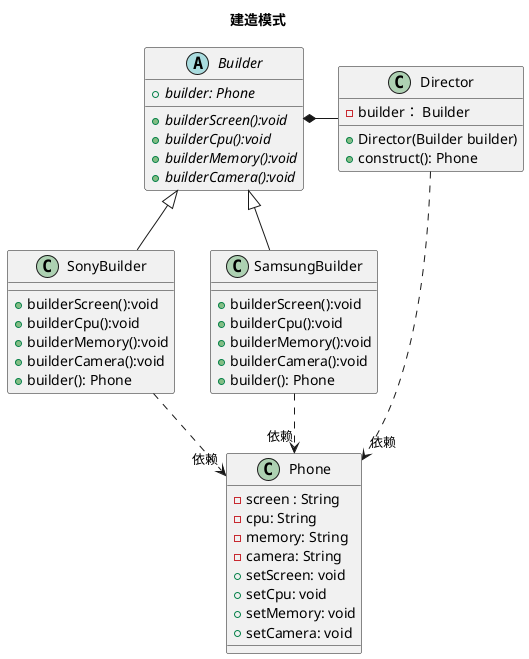 @startuml
title 建造模式

class Phone {
    - screen : String
    - cpu: String
    - memory: String
    - camera: String
    + setScreen: void
    + setCpu: void
    + setMemory: void
    + setCamera: void
}


abstract Builder {
    + {abstract} builderScreen():void
    + {abstract} builderCpu():void
    + {abstract} builderMemory():void
    + {abstract} builderCamera():void
    + {abstract} builder: Phone
}

class SonyBuilder extends Builder {
    + builderScreen():void
    + builderCpu():void
    + builderMemory():void
    + builderCamera():void
    + builder(): Phone
}

class SamsungBuilder extends Builder {
    + builderScreen():void
    + builderCpu():void
    + builderMemory():void
    + builderCamera():void
    + builder(): Phone
}

SonyBuilder ..> "依赖" Phone
SamsungBuilder ..> "依赖" Phone

class Director {
    - builder： Builder
    + Director(Builder builder)
    + construct(): Phone
}

Director ..> "依赖" Phone
Director -left-* Builder

@enduml